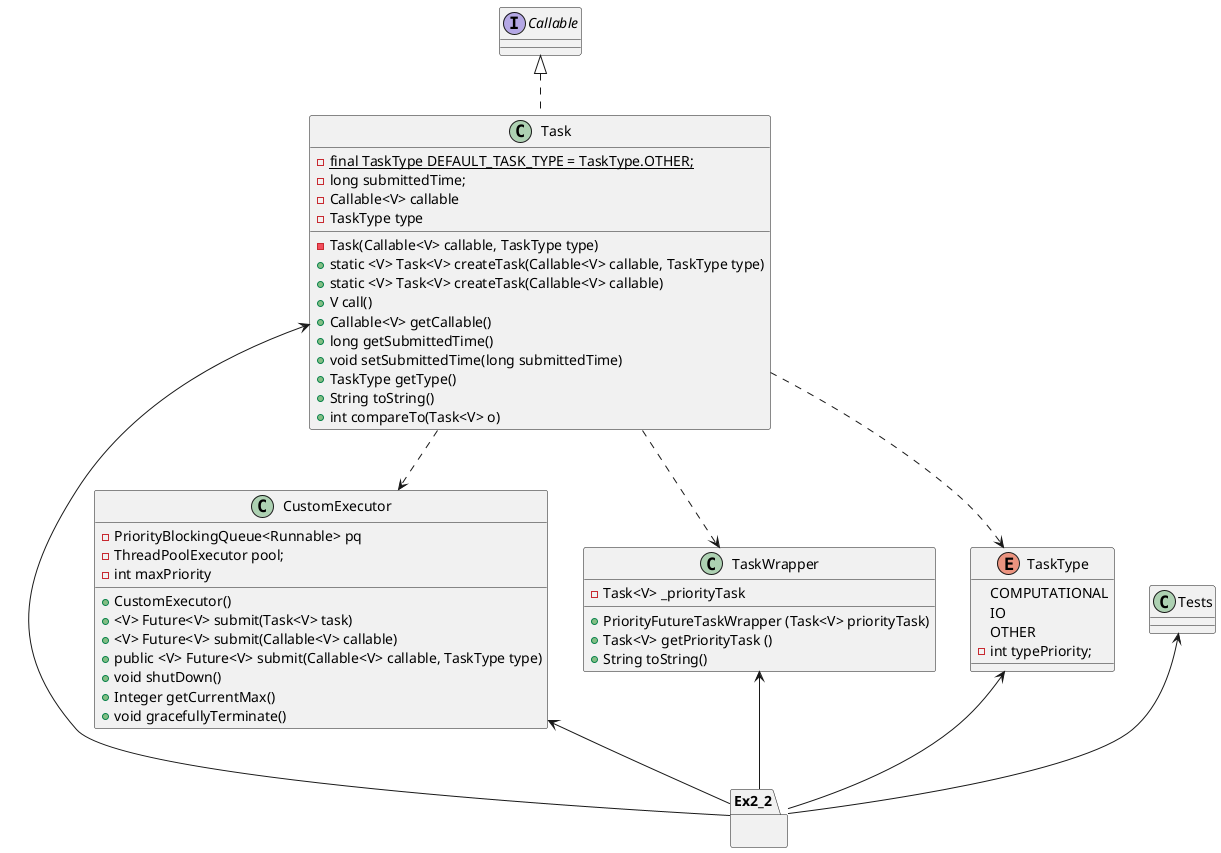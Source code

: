 @startuml
CustomExecutor <-- Ex2_2
Task <-- Ex2_2
TaskWrapper <-- Ex2_2
TaskType <-- Ex2_2
Tests <-- Ex2_2
Task ..> CustomExecutor
Task ..> TaskType
Task ..> TaskWrapper



package Ex2_2{

}

class CustomExecutor {
 - PriorityBlockingQueue<Runnable> pq
   - ThreadPoolExecutor pool;
   - int maxPriority
     + CustomExecutor()
     + <V> Future<V> submit(Task<V> task)
     + <V> Future<V> submit(Callable<V> callable)
    + public <V> Future<V> submit(Callable<V> callable, TaskType type)
    + void shutDown()
    + Integer getCurrentMax()
    + void gracefullyTerminate()
}

class Task implements Callable{
- {static} final TaskType DEFAULT_TASK_TYPE = TaskType.OTHER;
- long submittedTime;
- Callable<V> callable
- TaskType type
- Task(Callable<V> callable, TaskType type)
+ static <V> Task<V> createTask(Callable<V> callable, TaskType type)
+ static <V> Task<V> createTask(Callable<V> callable)
+ V call()
+ Callable<V> getCallable()
+ long getSubmittedTime()
+ void setSubmittedTime(long submittedTime)
+ TaskType getType()
+ String toString()
+ int compareTo(Task<V> o)
}



enum TaskType{
    COMPUTATIONAL
    IO
    OTHER
    - int typePriority;
}

class TaskWrapper{
- Task<V> _priorityTask
+ PriorityFutureTaskWrapper (Task<V> priorityTask)
+ Task<V> getPriorityTask ()
+ String toString()
}


@enduml